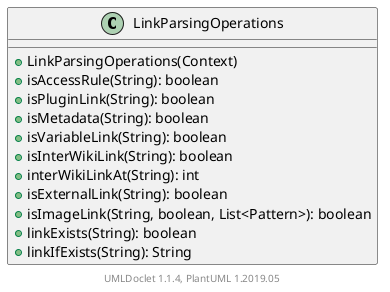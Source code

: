 @startuml

    class LinkParsingOperations [[LinkParsingOperations.html]] {
        +LinkParsingOperations(Context)
        +isAccessRule(String): boolean
        +isPluginLink(String): boolean
        +isMetadata(String): boolean
        +isVariableLink(String): boolean
        +isInterWikiLink(String): boolean
        +interWikiLinkAt(String): int
        +isExternalLink(String): boolean
        +isImageLink(String, boolean, List<Pattern>): boolean
        +linkExists(String): boolean
        +linkIfExists(String): String
    }


    center footer UMLDoclet 1.1.4, PlantUML 1.2019.05
@enduml
